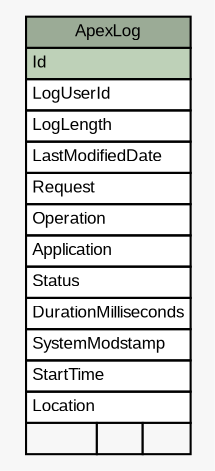 // dot 2.40.1 on Mac OS X 10.12.6
// SchemaSpy rev 590
digraph "ApexLog" {
  graph [
    rankdir="RL"
    bgcolor="#f7f7f7"
    nodesep="0.18"
    ranksep="0.46"
    fontname="Arial"
    fontsize="8"
  ];
  node [
    fontname="Arial"
    fontsize="8"
    shape="plaintext"
  ];
  edge [
    arrowsize="0.8"
  ];
  "ApexLog" [
    label=<
    <TABLE BORDER="0" CELLBORDER="1" CELLSPACING="0" BGCOLOR="#ffffff">
      <TR><TD COLSPAN="3" BGCOLOR="#9bab96" ALIGN="CENTER">ApexLog</TD></TR>
      <TR><TD PORT="Id" COLSPAN="3" BGCOLOR="#bed1b8" ALIGN="LEFT">Id</TD></TR>
      <TR><TD PORT="LogUserId" COLSPAN="3" ALIGN="LEFT">LogUserId</TD></TR>
      <TR><TD PORT="LogLength" COLSPAN="3" ALIGN="LEFT">LogLength</TD></TR>
      <TR><TD PORT="LastModifiedDate" COLSPAN="3" ALIGN="LEFT">LastModifiedDate</TD></TR>
      <TR><TD PORT="Request" COLSPAN="3" ALIGN="LEFT">Request</TD></TR>
      <TR><TD PORT="Operation" COLSPAN="3" ALIGN="LEFT">Operation</TD></TR>
      <TR><TD PORT="Application" COLSPAN="3" ALIGN="LEFT">Application</TD></TR>
      <TR><TD PORT="Status" COLSPAN="3" ALIGN="LEFT">Status</TD></TR>
      <TR><TD PORT="DurationMilliseconds" COLSPAN="3" ALIGN="LEFT">DurationMilliseconds</TD></TR>
      <TR><TD PORT="SystemModstamp" COLSPAN="3" ALIGN="LEFT">SystemModstamp</TD></TR>
      <TR><TD PORT="StartTime" COLSPAN="3" ALIGN="LEFT">StartTime</TD></TR>
      <TR><TD PORT="Location" COLSPAN="3" ALIGN="LEFT">Location</TD></TR>
      <TR><TD ALIGN="LEFT" BGCOLOR="#f7f7f7">  </TD><TD ALIGN="RIGHT" BGCOLOR="#f7f7f7">  </TD><TD ALIGN="RIGHT" BGCOLOR="#f7f7f7">  </TD></TR>
    </TABLE>>
    URL="tables/ApexLog.html"
    tooltip="ApexLog"
  ];
}
